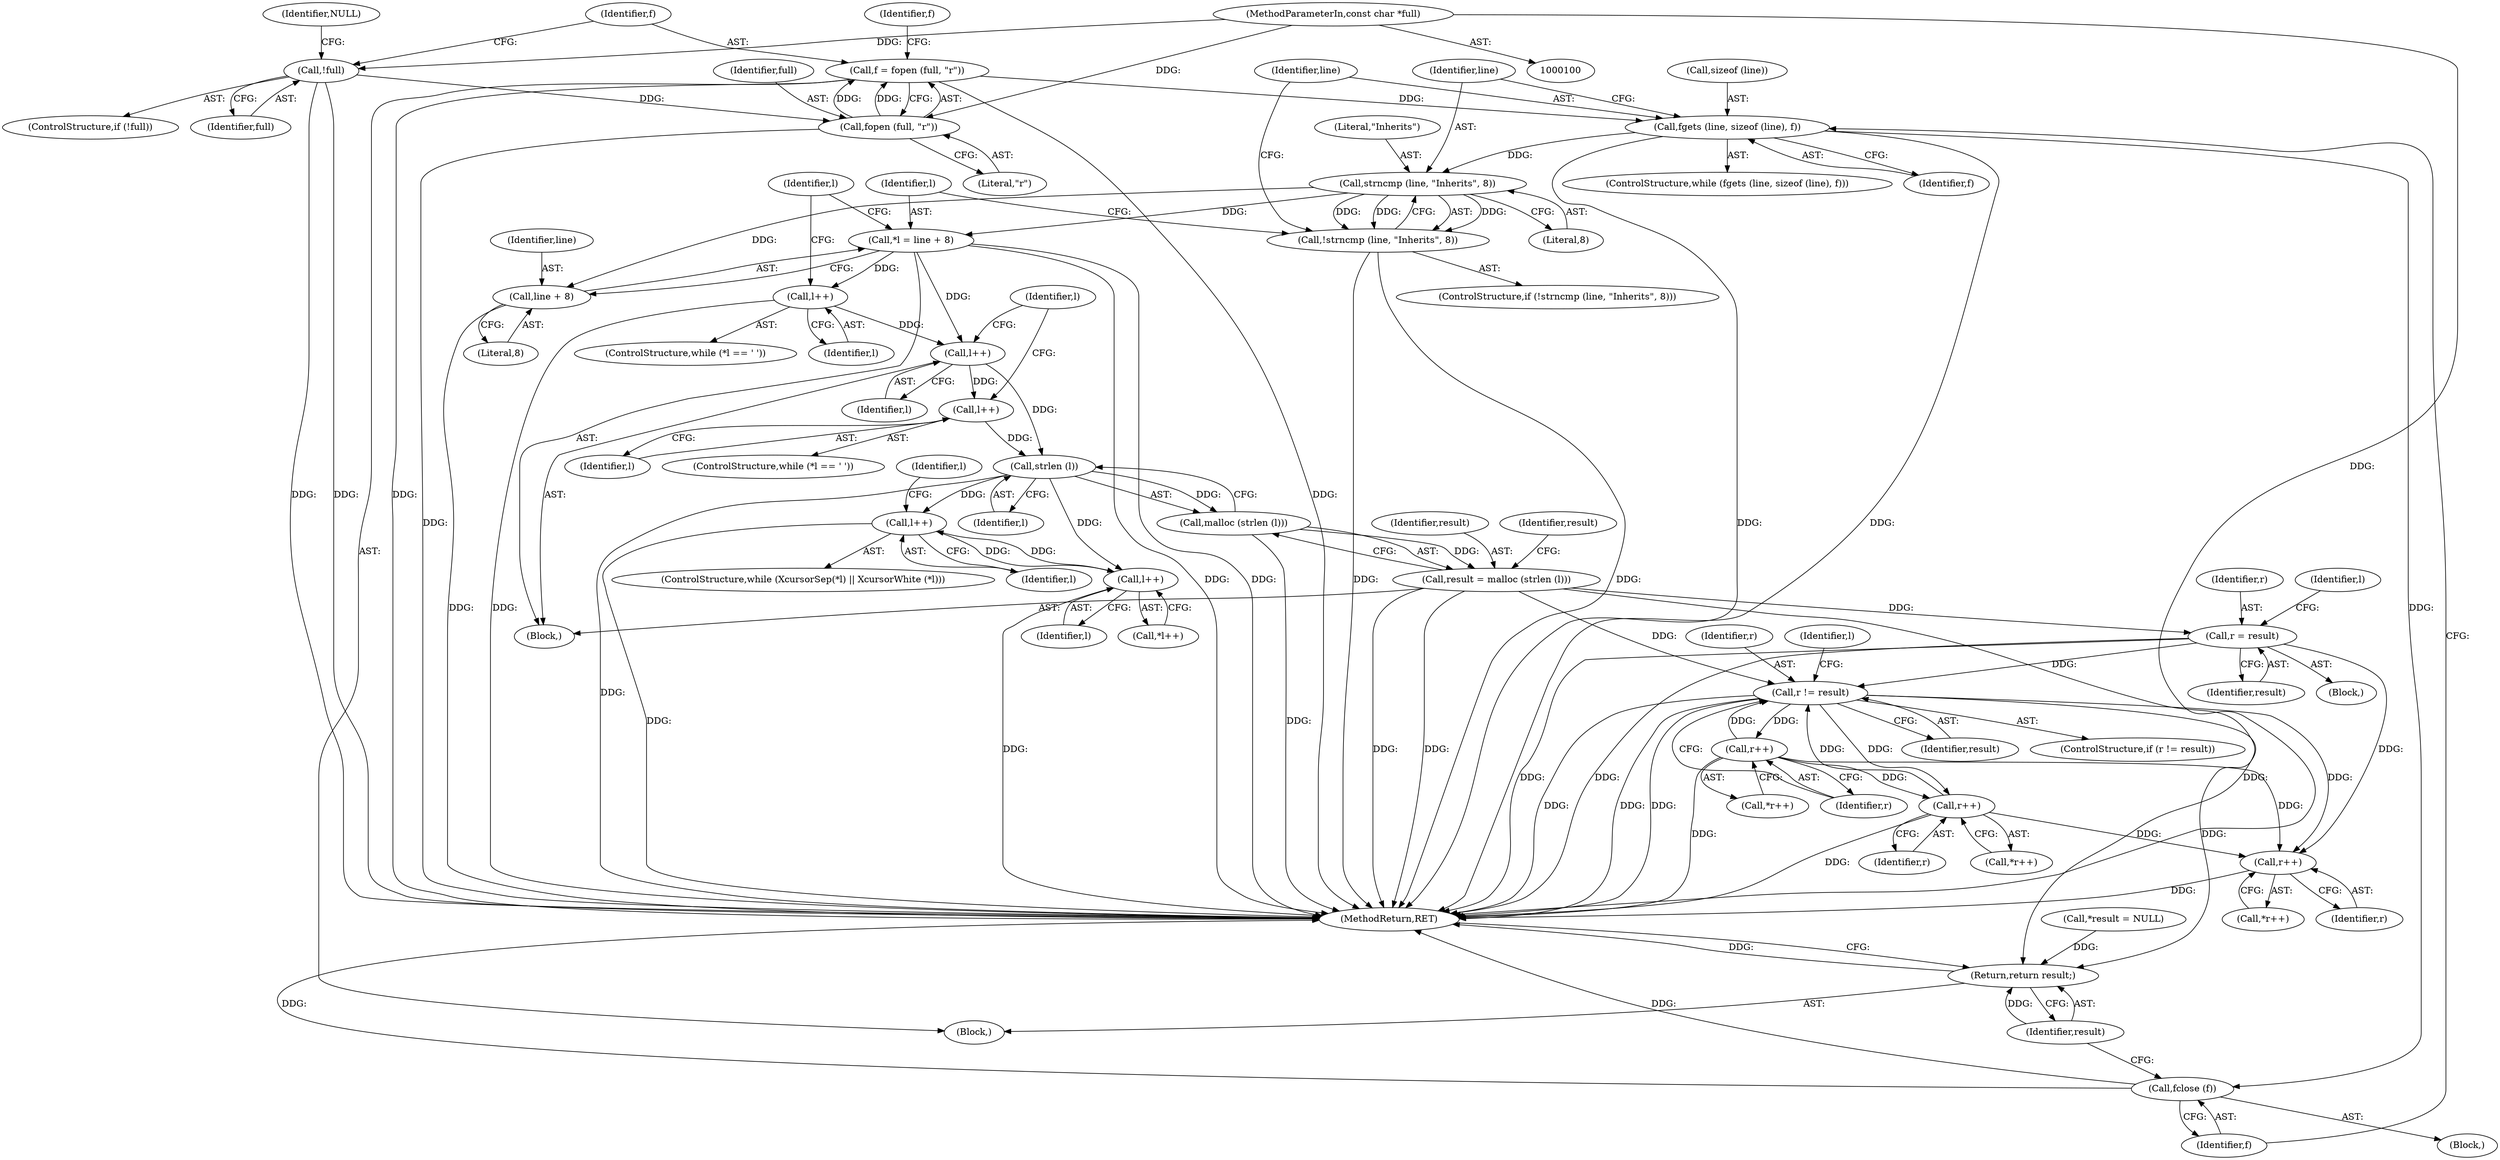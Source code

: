 digraph "0_xcursor_897213f36baf6926daf6d192c709cf627aa5fd05@API" {
"1000123" [label="(Call,fgets (line, sizeof (line), f))"];
"1000114" [label="(Call,f = fopen (full, \"r\"))"];
"1000116" [label="(Call,fopen (full, \"r\"))"];
"1000110" [label="(Call,!full)"];
"1000101" [label="(MethodParameterIn,const char *full)"];
"1000131" [label="(Call,strncmp (line, \"Inherits\", 8))"];
"1000130" [label="(Call,!strncmp (line, \"Inherits\", 8))"];
"1000137" [label="(Call,*l = line + 8)"];
"1000148" [label="(Call,l++)"];
"1000156" [label="(Call,l++)"];
"1000163" [label="(Call,l++)"];
"1000168" [label="(Call,strlen (l))"];
"1000167" [label="(Call,malloc (strlen (l)))"];
"1000165" [label="(Call,result = malloc (strlen (l)))"];
"1000173" [label="(Call,r = result)"];
"1000196" [label="(Call,r != result)"];
"1000201" [label="(Call,r++)"];
"1000219" [label="(Call,r++)"];
"1000226" [label="(Call,r++)"];
"1000232" [label="(Return,return result;)"];
"1000188" [label="(Call,l++)"];
"1000222" [label="(Call,l++)"];
"1000139" [label="(Call,line + 8)"];
"1000230" [label="(Call,fclose (f))"];
"1000109" [label="(ControlStructure,if (!full))"];
"1000122" [label="(ControlStructure,while (fgets (line, sizeof (line), f)))"];
"1000226" [label="(Call,r++)"];
"1000117" [label="(Identifier,full)"];
"1000143" [label="(ControlStructure,while (*l == ' '))"];
"1000175" [label="(Identifier,result)"];
"1000180" [label="(ControlStructure,while (XcursorSep(*l) || XcursorWhite (*l)))"];
"1000230" [label="(Call,fclose (f))"];
"1000222" [label="(Call,l++)"];
"1000161" [label="(Identifier,l)"];
"1000116" [label="(Call,fopen (full, \"r\"))"];
"1000141" [label="(Literal,8)"];
"1000118" [label="(Literal,\"r\")"];
"1000105" [label="(Call,*result = NULL)"];
"1000218" [label="(Call,*r++)"];
"1000184" [label="(Identifier,l)"];
"1000169" [label="(Identifier,l)"];
"1000231" [label="(Identifier,f)"];
"1000133" [label="(Literal,\"Inherits\")"];
"1000166" [label="(Identifier,result)"];
"1000139" [label="(Call,line + 8)"];
"1000233" [label="(Identifier,result)"];
"1000121" [label="(Block,)"];
"1000110" [label="(Call,!full)"];
"1000140" [label="(Identifier,line)"];
"1000131" [label="(Call,strncmp (line, \"Inherits\", 8))"];
"1000120" [label="(Identifier,f)"];
"1000134" [label="(Literal,8)"];
"1000102" [label="(Block,)"];
"1000130" [label="(Call,!strncmp (line, \"Inherits\", 8))"];
"1000221" [label="(Call,*l++)"];
"1000111" [label="(Identifier,full)"];
"1000135" [label="(Block,)"];
"1000174" [label="(Identifier,r)"];
"1000114" [label="(Call,f = fopen (full, \"r\"))"];
"1000165" [label="(Call,result = malloc (strlen (l)))"];
"1000137" [label="(Call,*l = line + 8)"];
"1000171" [label="(Identifier,result)"];
"1000125" [label="(Call,sizeof (line))"];
"1000156" [label="(Call,l++)"];
"1000157" [label="(Identifier,l)"];
"1000200" [label="(Call,*r++)"];
"1000225" [label="(Call,*r++)"];
"1000197" [label="(Identifier,r)"];
"1000223" [label="(Identifier,l)"];
"1000220" [label="(Identifier,r)"];
"1000173" [label="(Call,r = result)"];
"1000207" [label="(Identifier,l)"];
"1000167" [label="(Call,malloc (strlen (l)))"];
"1000198" [label="(Identifier,result)"];
"1000189" [label="(Identifier,l)"];
"1000195" [label="(ControlStructure,if (r != result))"];
"1000138" [label="(Identifier,l)"];
"1000101" [label="(MethodParameterIn,const char *full)"];
"1000113" [label="(Identifier,NULL)"];
"1000178" [label="(Identifier,l)"];
"1000123" [label="(Call,fgets (line, sizeof (line), f))"];
"1000234" [label="(MethodReturn,RET)"];
"1000149" [label="(Identifier,l)"];
"1000196" [label="(Call,r != result)"];
"1000115" [label="(Identifier,f)"];
"1000124" [label="(Identifier,line)"];
"1000158" [label="(ControlStructure,while (*l == ' '))"];
"1000232" [label="(Return,return result;)"];
"1000127" [label="(Identifier,f)"];
"1000129" [label="(ControlStructure,if (!strncmp (line, \"Inherits\", 8)))"];
"1000168" [label="(Call,strlen (l))"];
"1000202" [label="(Identifier,r)"];
"1000146" [label="(Identifier,l)"];
"1000188" [label="(Call,l++)"];
"1000219" [label="(Call,r++)"];
"1000148" [label="(Call,l++)"];
"1000163" [label="(Call,l++)"];
"1000201" [label="(Call,r++)"];
"1000132" [label="(Identifier,line)"];
"1000164" [label="(Identifier,l)"];
"1000227" [label="(Identifier,r)"];
"1000172" [label="(Block,)"];
"1000123" -> "1000122"  [label="AST: "];
"1000123" -> "1000127"  [label="CFG: "];
"1000124" -> "1000123"  [label="AST: "];
"1000125" -> "1000123"  [label="AST: "];
"1000127" -> "1000123"  [label="AST: "];
"1000132" -> "1000123"  [label="CFG: "];
"1000231" -> "1000123"  [label="CFG: "];
"1000123" -> "1000234"  [label="DDG: "];
"1000123" -> "1000234"  [label="DDG: "];
"1000114" -> "1000123"  [label="DDG: "];
"1000123" -> "1000131"  [label="DDG: "];
"1000123" -> "1000230"  [label="DDG: "];
"1000114" -> "1000102"  [label="AST: "];
"1000114" -> "1000116"  [label="CFG: "];
"1000115" -> "1000114"  [label="AST: "];
"1000116" -> "1000114"  [label="AST: "];
"1000120" -> "1000114"  [label="CFG: "];
"1000114" -> "1000234"  [label="DDG: "];
"1000114" -> "1000234"  [label="DDG: "];
"1000116" -> "1000114"  [label="DDG: "];
"1000116" -> "1000114"  [label="DDG: "];
"1000116" -> "1000118"  [label="CFG: "];
"1000117" -> "1000116"  [label="AST: "];
"1000118" -> "1000116"  [label="AST: "];
"1000116" -> "1000234"  [label="DDG: "];
"1000110" -> "1000116"  [label="DDG: "];
"1000101" -> "1000116"  [label="DDG: "];
"1000110" -> "1000109"  [label="AST: "];
"1000110" -> "1000111"  [label="CFG: "];
"1000111" -> "1000110"  [label="AST: "];
"1000113" -> "1000110"  [label="CFG: "];
"1000115" -> "1000110"  [label="CFG: "];
"1000110" -> "1000234"  [label="DDG: "];
"1000110" -> "1000234"  [label="DDG: "];
"1000101" -> "1000110"  [label="DDG: "];
"1000101" -> "1000100"  [label="AST: "];
"1000101" -> "1000234"  [label="DDG: "];
"1000131" -> "1000130"  [label="AST: "];
"1000131" -> "1000134"  [label="CFG: "];
"1000132" -> "1000131"  [label="AST: "];
"1000133" -> "1000131"  [label="AST: "];
"1000134" -> "1000131"  [label="AST: "];
"1000130" -> "1000131"  [label="CFG: "];
"1000131" -> "1000130"  [label="DDG: "];
"1000131" -> "1000130"  [label="DDG: "];
"1000131" -> "1000130"  [label="DDG: "];
"1000131" -> "1000137"  [label="DDG: "];
"1000131" -> "1000139"  [label="DDG: "];
"1000130" -> "1000129"  [label="AST: "];
"1000124" -> "1000130"  [label="CFG: "];
"1000138" -> "1000130"  [label="CFG: "];
"1000130" -> "1000234"  [label="DDG: "];
"1000130" -> "1000234"  [label="DDG: "];
"1000137" -> "1000135"  [label="AST: "];
"1000137" -> "1000139"  [label="CFG: "];
"1000138" -> "1000137"  [label="AST: "];
"1000139" -> "1000137"  [label="AST: "];
"1000146" -> "1000137"  [label="CFG: "];
"1000137" -> "1000234"  [label="DDG: "];
"1000137" -> "1000234"  [label="DDG: "];
"1000137" -> "1000148"  [label="DDG: "];
"1000137" -> "1000156"  [label="DDG: "];
"1000148" -> "1000143"  [label="AST: "];
"1000148" -> "1000149"  [label="CFG: "];
"1000149" -> "1000148"  [label="AST: "];
"1000146" -> "1000148"  [label="CFG: "];
"1000148" -> "1000234"  [label="DDG: "];
"1000148" -> "1000156"  [label="DDG: "];
"1000156" -> "1000135"  [label="AST: "];
"1000156" -> "1000157"  [label="CFG: "];
"1000157" -> "1000156"  [label="AST: "];
"1000161" -> "1000156"  [label="CFG: "];
"1000156" -> "1000163"  [label="DDG: "];
"1000156" -> "1000168"  [label="DDG: "];
"1000163" -> "1000158"  [label="AST: "];
"1000163" -> "1000164"  [label="CFG: "];
"1000164" -> "1000163"  [label="AST: "];
"1000161" -> "1000163"  [label="CFG: "];
"1000163" -> "1000168"  [label="DDG: "];
"1000168" -> "1000167"  [label="AST: "];
"1000168" -> "1000169"  [label="CFG: "];
"1000169" -> "1000168"  [label="AST: "];
"1000167" -> "1000168"  [label="CFG: "];
"1000168" -> "1000234"  [label="DDG: "];
"1000168" -> "1000167"  [label="DDG: "];
"1000168" -> "1000188"  [label="DDG: "];
"1000168" -> "1000222"  [label="DDG: "];
"1000167" -> "1000165"  [label="AST: "];
"1000165" -> "1000167"  [label="CFG: "];
"1000167" -> "1000234"  [label="DDG: "];
"1000167" -> "1000165"  [label="DDG: "];
"1000165" -> "1000135"  [label="AST: "];
"1000166" -> "1000165"  [label="AST: "];
"1000171" -> "1000165"  [label="CFG: "];
"1000165" -> "1000234"  [label="DDG: "];
"1000165" -> "1000234"  [label="DDG: "];
"1000165" -> "1000173"  [label="DDG: "];
"1000165" -> "1000196"  [label="DDG: "];
"1000165" -> "1000232"  [label="DDG: "];
"1000173" -> "1000172"  [label="AST: "];
"1000173" -> "1000175"  [label="CFG: "];
"1000174" -> "1000173"  [label="AST: "];
"1000175" -> "1000173"  [label="AST: "];
"1000178" -> "1000173"  [label="CFG: "];
"1000173" -> "1000234"  [label="DDG: "];
"1000173" -> "1000234"  [label="DDG: "];
"1000173" -> "1000196"  [label="DDG: "];
"1000173" -> "1000226"  [label="DDG: "];
"1000196" -> "1000195"  [label="AST: "];
"1000196" -> "1000198"  [label="CFG: "];
"1000197" -> "1000196"  [label="AST: "];
"1000198" -> "1000196"  [label="AST: "];
"1000202" -> "1000196"  [label="CFG: "];
"1000207" -> "1000196"  [label="CFG: "];
"1000196" -> "1000234"  [label="DDG: "];
"1000196" -> "1000234"  [label="DDG: "];
"1000196" -> "1000234"  [label="DDG: "];
"1000219" -> "1000196"  [label="DDG: "];
"1000201" -> "1000196"  [label="DDG: "];
"1000196" -> "1000201"  [label="DDG: "];
"1000196" -> "1000219"  [label="DDG: "];
"1000196" -> "1000226"  [label="DDG: "];
"1000196" -> "1000232"  [label="DDG: "];
"1000201" -> "1000200"  [label="AST: "];
"1000201" -> "1000202"  [label="CFG: "];
"1000202" -> "1000201"  [label="AST: "];
"1000200" -> "1000201"  [label="CFG: "];
"1000201" -> "1000234"  [label="DDG: "];
"1000201" -> "1000219"  [label="DDG: "];
"1000201" -> "1000226"  [label="DDG: "];
"1000219" -> "1000218"  [label="AST: "];
"1000219" -> "1000220"  [label="CFG: "];
"1000220" -> "1000219"  [label="AST: "];
"1000218" -> "1000219"  [label="CFG: "];
"1000219" -> "1000234"  [label="DDG: "];
"1000219" -> "1000226"  [label="DDG: "];
"1000226" -> "1000225"  [label="AST: "];
"1000226" -> "1000227"  [label="CFG: "];
"1000227" -> "1000226"  [label="AST: "];
"1000225" -> "1000226"  [label="CFG: "];
"1000226" -> "1000234"  [label="DDG: "];
"1000232" -> "1000102"  [label="AST: "];
"1000232" -> "1000233"  [label="CFG: "];
"1000233" -> "1000232"  [label="AST: "];
"1000234" -> "1000232"  [label="CFG: "];
"1000232" -> "1000234"  [label="DDG: "];
"1000233" -> "1000232"  [label="DDG: "];
"1000105" -> "1000232"  [label="DDG: "];
"1000188" -> "1000180"  [label="AST: "];
"1000188" -> "1000189"  [label="CFG: "];
"1000189" -> "1000188"  [label="AST: "];
"1000184" -> "1000188"  [label="CFG: "];
"1000188" -> "1000234"  [label="DDG: "];
"1000222" -> "1000188"  [label="DDG: "];
"1000188" -> "1000222"  [label="DDG: "];
"1000222" -> "1000221"  [label="AST: "];
"1000222" -> "1000223"  [label="CFG: "];
"1000223" -> "1000222"  [label="AST: "];
"1000221" -> "1000222"  [label="CFG: "];
"1000222" -> "1000234"  [label="DDG: "];
"1000139" -> "1000141"  [label="CFG: "];
"1000140" -> "1000139"  [label="AST: "];
"1000141" -> "1000139"  [label="AST: "];
"1000139" -> "1000234"  [label="DDG: "];
"1000230" -> "1000121"  [label="AST: "];
"1000230" -> "1000231"  [label="CFG: "];
"1000231" -> "1000230"  [label="AST: "];
"1000233" -> "1000230"  [label="CFG: "];
"1000230" -> "1000234"  [label="DDG: "];
"1000230" -> "1000234"  [label="DDG: "];
}
